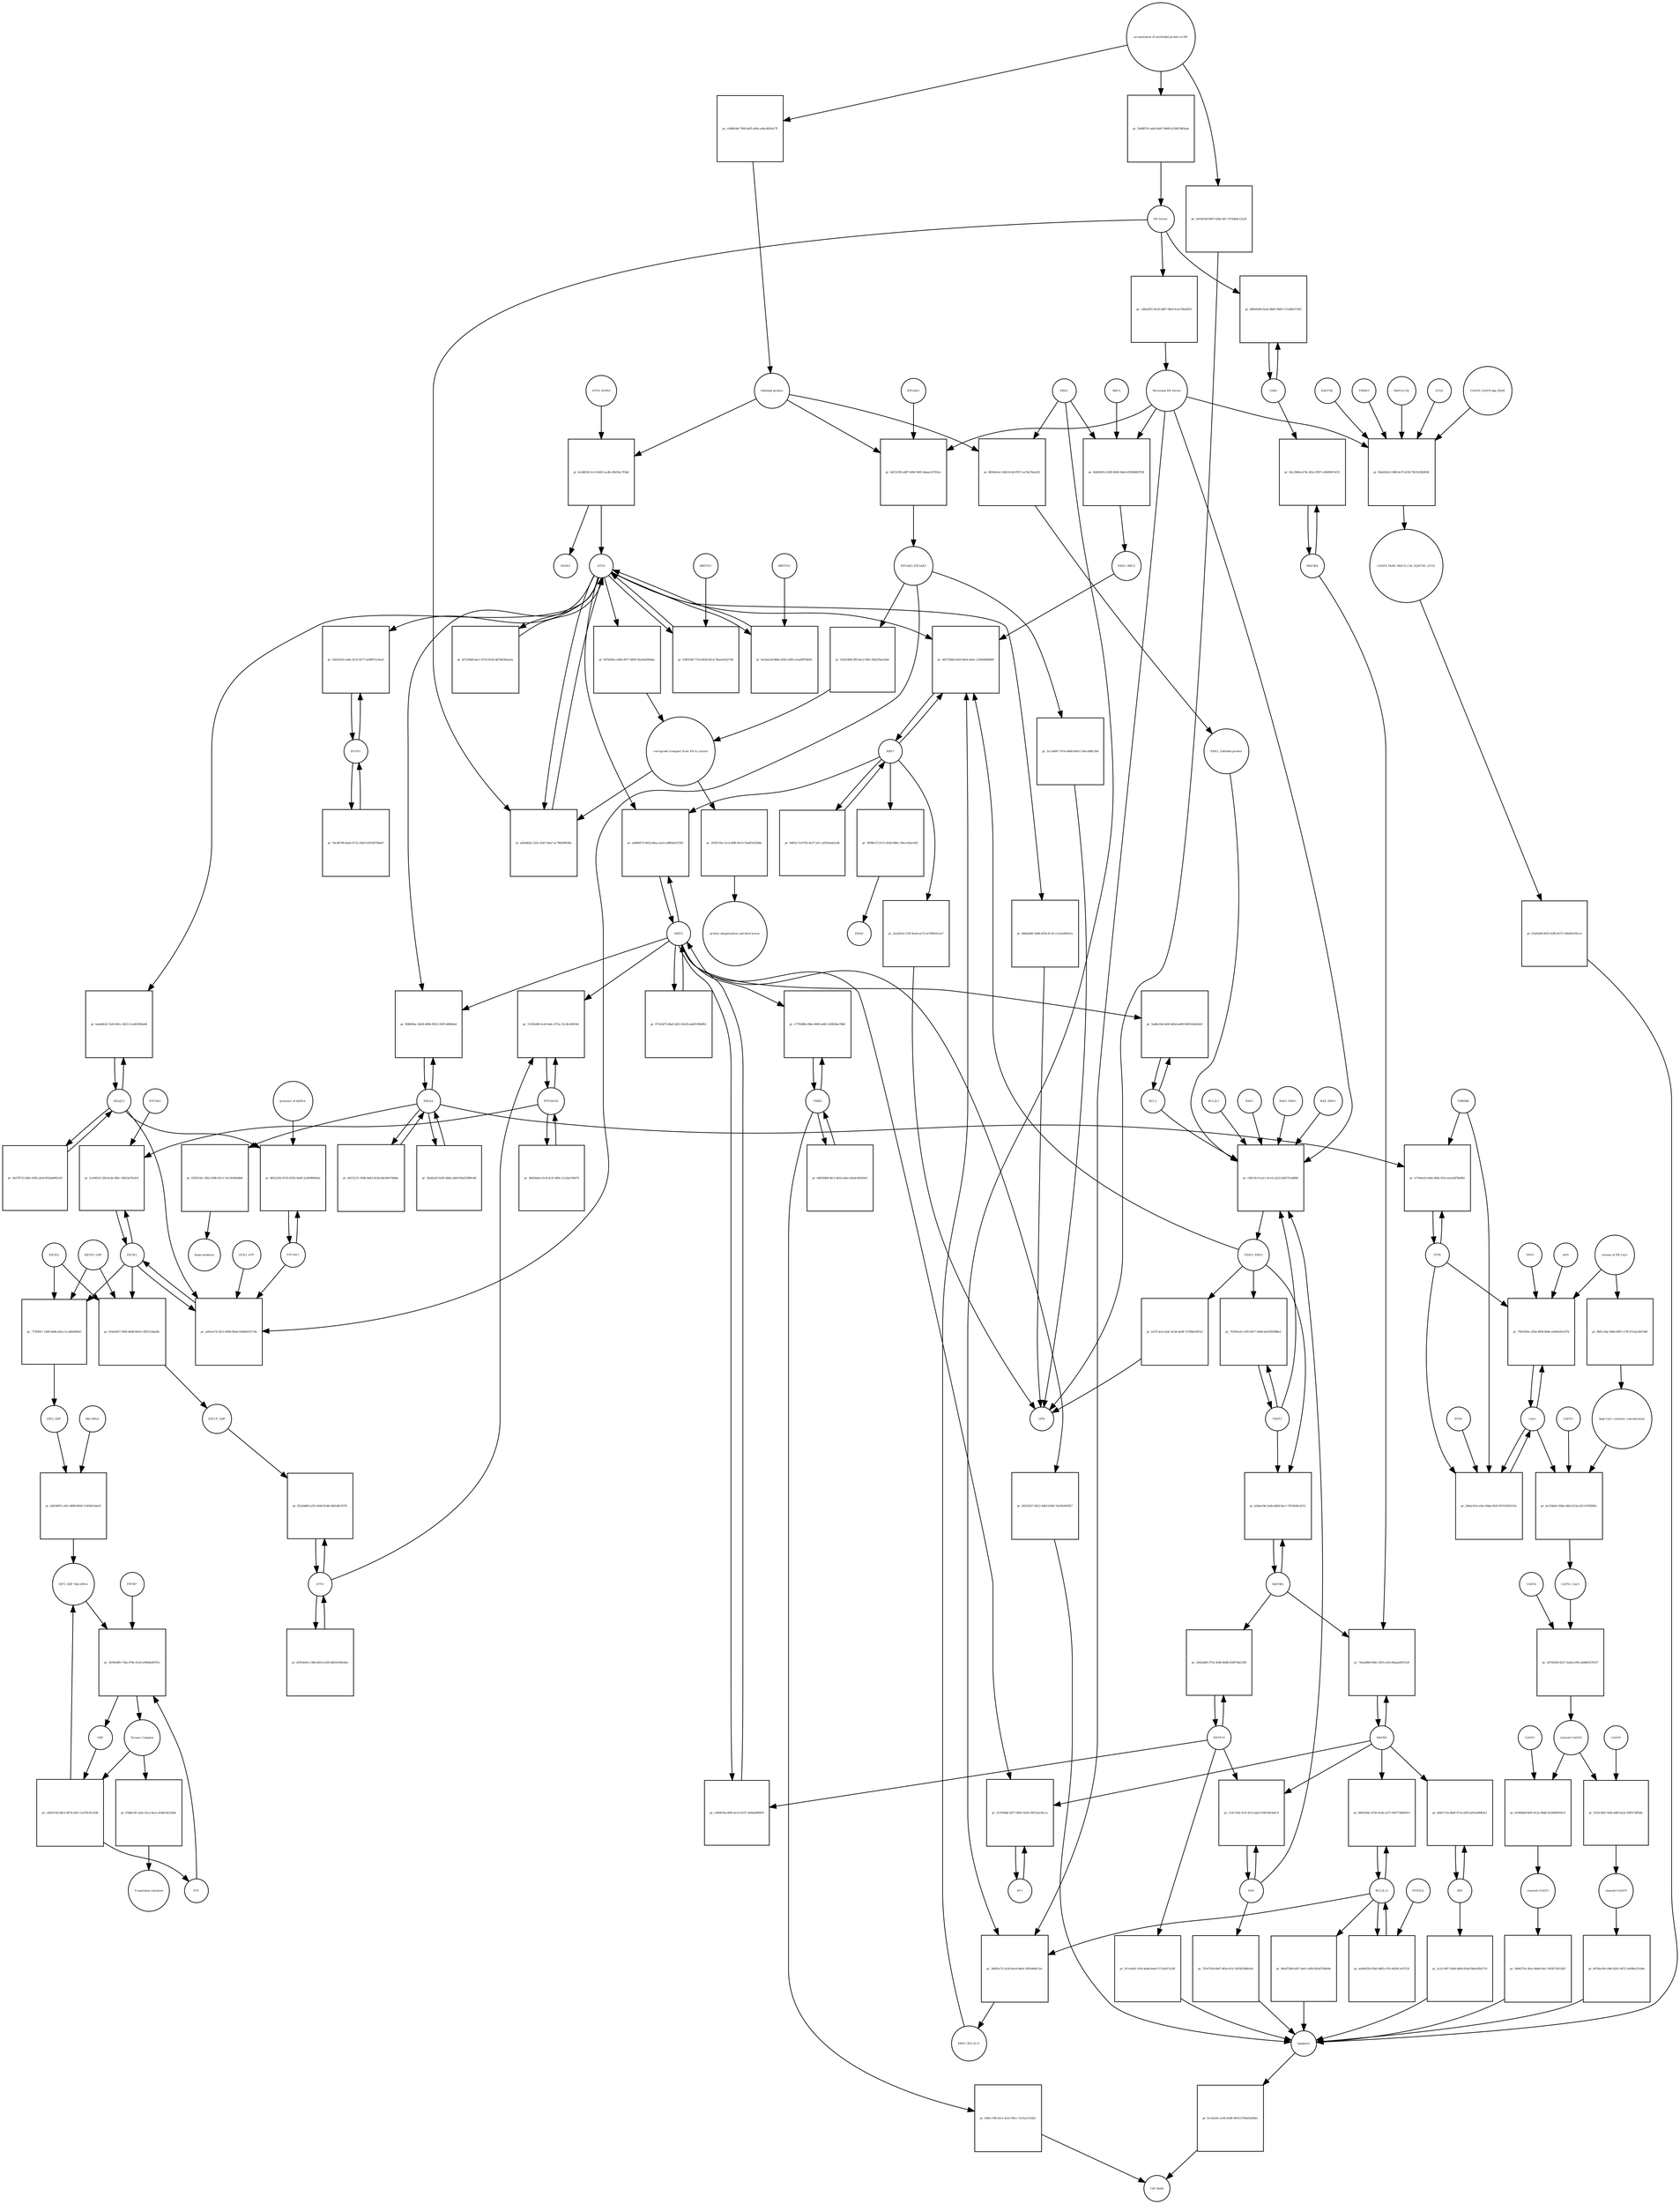 strict digraph  {
ATF6_HSPA5 [annotation="", bipartite=0, cls=complex, fontsize=4, label=ATF6_HSPA5, shape=circle];
"pr_bc4461bf-2cc9-4443-acdb-c8b33ec7f3dd" [annotation="", bipartite=1, cls=process, fontsize=4, label="pr_bc4461bf-2cc9-4443-acdb-c8b33ec7f3dd", shape=square];
ATF6 [annotation="urn_miriam_hgnc.symbol_ATF6", bipartite=0, cls=macromolecule, fontsize=4, label=ATF6, shape=circle];
HSPA5 [annotation="urn_miriam_hgnc.symbol_HSPA5", bipartite=0, cls=macromolecule, fontsize=4, label=HSPA5, shape=circle];
"Unfolded protein" [annotation="", bipartite=0, cls=macromolecule, fontsize=4, label="Unfolded protein", shape=circle];
ERN1 [annotation="urn_miriam_hgnc.symbol_ERN1", bipartite=0, cls=macromolecule, fontsize=4, label=ERN1, shape=circle];
"pr_8694e6cd-1446-4c0d-8767-ea7da76ea432" [annotation="", bipartite=1, cls=process, fontsize=4, label="pr_8694e6cd-1446-4c0d-8767-ea7da76ea432", shape=square];
"ERN1_Unfolded protein" [annotation="", bipartite=0, cls=complex, fontsize=4, label="ERN1_Unfolded protein", shape=circle];
EIF2AK3_EIF2AK3 [annotation="", bipartite=0, cls=complex, fontsize=4, label=EIF2AK3_EIF2AK3, shape=circle];
"pr_25d31888-2fff-4ac2-9f0c-0fad7bae54e6" [annotation="", bipartite=1, cls=process, fontsize=4, label="pr_25d31888-2fff-4ac2-9f0c-0fad7bae54e6", shape=square];
"retrograde transport from ER to cytosol" [annotation="", bipartite=0, cls=phenotype, fontsize=4, label="retrograde transport from ER to cytosol", shape=circle];
"pr_947b085e-e086-4977-b869-5b2a6af90ebe" [annotation="", bipartite=1, cls=process, fontsize=4, label="pr_947b085e-e086-4977-b869-5b2a6af90ebe", shape=square];
"pr_2939710e-51cd-4f86-82c0-55adf1432bda" [annotation="", bipartite=1, cls=process, fontsize=4, label="pr_2939710e-51cd-4f86-82c0-55adf1432bda", shape=square];
"protein ubiquitination and destruction" [annotation="", bipartite=0, cls=phenotype, fontsize=4, label="protein ubiquitination and destruction", shape=circle];
"pr_c0811fc4-ea11-4cc8-a223-b28275c6d88f" [annotation="", bipartite=1, cls=process, fontsize=4, label="pr_c0811fc4-ea11-4cc8-a223-b28275c6d88f", shape=square];
TRAF2_ERN1 [annotation="", bipartite=0, cls=complex, fontsize=4, label=TRAF2_ERN1, shape=circle];
BAK1_ERN1 [annotation="", bipartite=0, cls=complex, fontsize=4, label=BAK1_ERN1, shape=circle];
BAX_ERN1 [annotation="", bipartite=0, cls=complex, fontsize=4, label=BAX_ERN1, shape=circle];
BCL2 [annotation="urn_miriam_hgnc.symbol_BCL2", bipartite=0, cls="nucleic acid feature", fontsize=4, label=BCL2, shape=circle];
BCL2L1 [annotation="urn_miriam_hgnc.symbol_BCL2L1", bipartite=0, cls=macromolecule, fontsize=4, label=BCL2L1, shape=circle];
"Persistant ER Stress" [annotation="", bipartite=0, cls=phenotype, fontsize=4, label="Persistant ER Stress", shape=circle];
BAX [annotation="urn_miriam_hgnc.symbol_BAX", bipartite=0, cls=macromolecule, fontsize=4, label=BAX, shape=circle];
BAK1 [annotation="urn_miriam_hgnc.symbol_BAK1", bipartite=0, cls=macromolecule, fontsize=4, label=BAK1, shape=circle];
TRAF2 [annotation="urn_miriam_hgnc.symbol_TRAF2", bipartite=0, cls=macromolecule, fontsize=4, label=TRAF2, shape=circle];
XBP1 [annotation="urn_miriam_hgnc.symbol_XBP1", bipartite=0, cls=macromolecule, fontsize=4, label=XBP1, shape=circle];
"pr_483739d4-43a6-49e4-be8c-c25660d98489" [annotation="", bipartite=1, cls=process, fontsize=4, label="pr_483739d4-43a6-49e4-be8c-c25660d98489", shape=square];
ERN1_BBC3 [annotation="", bipartite=0, cls=complex, fontsize=4, label=ERN1_BBC3, shape=circle];
ERN1_BCL2L11 [annotation="", bipartite=0, cls=complex, fontsize=4, label=ERN1_BCL2L11, shape=circle];
"pr_04fd1c7d-6792-4e37-af1c-af410eab3cd6" [annotation="", bipartite=1, cls=process, fontsize=4, label="pr_04fd1c7d-6792-4e37-af1c-af410eab3cd6", shape=square];
"pr_3f09bc57-b7c5-45d3-886c-29ecc0eac0d2" [annotation="", bipartite=1, cls=process, fontsize=4, label="pr_3f09bc57-b7c5-45d3-886c-29ecc0eac0d2", shape=square];
ERAD [annotation="", bipartite=0, cls=phenotype, fontsize=4, label=ERAD, shape=circle];
"pr_2ea3b1fa-135f-4eed-aa72-ee790410c2a7" [annotation="", bipartite=1, cls=process, fontsize=4, label="pr_2ea3b1fa-135f-4eed-aa72-ee790410c2a7", shape=square];
UPR [annotation="", bipartite=0, cls=phenotype, fontsize=4, label=UPR, shape=circle];
"pr_70169ce6-c395-4017-93b8-ba5f392898e2" [annotation="", bipartite=1, cls=process, fontsize=4, label="pr_70169ce6-c395-4017-93b8-ba5f392898e2", shape=square];
MAPK8 [annotation="urn_miriam_hgnc.symbol_MAPK8", bipartite=0, cls=macromolecule, fontsize=4, label=MAPK8, shape=circle];
"pr_74ea0d9d-09dc-42f3-a1b3-86aaa0637a5f" [annotation="", bipartite=1, cls=process, fontsize=4, label="pr_74ea0d9d-09dc-42f3-a1b3-86aaa0637a5f", shape=square];
MAP3K4 [annotation="urn_miriam_hgnc.symbol_MAP3K4", bipartite=0, cls=macromolecule, fontsize=4, label=MAP3K4, shape=circle];
MAP3K5 [annotation="urn_miriam_hgnc.symbol_MAP3K5", bipartite=0, cls=macromolecule, fontsize=4, label=MAP3K5, shape=circle];
MAPK14 [annotation="urn_miriam_hgnc.symbol_MAPK14", bipartite=0, cls=macromolecule, fontsize=4, label=MAPK14, shape=circle];
"pr_2642d46f-3752-454b-86d8-628f74da7af9" [annotation="", bipartite=1, cls=process, fontsize=4, label="pr_2642d46f-3752-454b-86d8-628f74da7af9", shape=square];
"pr_011ce6af-1414-4abb-bae8-3712de57a24f" [annotation="", bipartite=1, cls=process, fontsize=4, label="pr_011ce6af-1414-4abb-bae8-3712de57a24f", shape=square];
Apoptosis [annotation="", bipartite=0, cls=phenotype, fontsize=4, label=Apoptosis, shape=circle];
DDIT3 [annotation="urn_miriam_hgnc.symbol_DDIT3", bipartite=0, cls=macromolecule, fontsize=4, label=DDIT3, shape=circle];
"pr_c440b7da-60f4-4ce2-b537-2e84adf69f1f" [annotation="", bipartite=1, cls=process, fontsize=4, label="pr_c440b7da-60f4-4ce2-b537-2e84adf69f1f", shape=square];
"pr_56352b57-6812-4d03-b596-7dc802465f57" [annotation="", bipartite=1, cls=process, fontsize=4, label="pr_56352b57-6812-4d03-b596-7dc802465f57", shape=square];
"pr_5adbe33b-fa68-4d5d-ab99-8405504a82e0" [annotation="", bipartite=1, cls=process, fontsize=4, label="pr_5adbe33b-fa68-4d5d-ab99-8405504a82e0", shape=square];
"pr_a824d02e-325a-42b7-8ab7-ac78b580f26b" [annotation="", bipartite=1, cls=process, fontsize=4, label="pr_a824d02e-325a-42b7-8ab7-ac78b580f26b", shape=square];
"ER Stress" [annotation="", bipartite=0, cls=phenotype, fontsize=4, label="ER Stress", shape=circle];
"pr_03f6194f-77a9-463d-b5cd-39aeed1b27d4" [annotation="", bipartite=1, cls=process, fontsize=4, label="pr_03f6194f-77a9-463d-b5cd-39aeed1b27d4", shape=square];
MBTPS1 [annotation="urn_miriam_hgnc.symbol_MBTPS1", bipartite=0, cls=macromolecule, fontsize=4, label=MBTPS1, shape=circle];
"pr_ba34aa20-88da-4f45-a589-a1ead0978e83" [annotation="", bipartite=1, cls=process, fontsize=4, label="pr_ba34aa20-88da-4f45-a589-a1ead0978e83", shape=square];
MBTPS2 [annotation="urn_miriam_hgnc.symbol_MBTPS2", bipartite=0, cls=macromolecule, fontsize=4, label=MBTPS2, shape=circle];
"pr_bf7e36d6-bac1-471d-81e6-dd74b34eaeee" [annotation="", bipartite=1, cls=process, fontsize=4, label="pr_bf7e36d6-bac1-471d-81e6-dd74b34eaeee", shape=square];
"pr_97143d73-dba5-4612-8e29-ada85390bfb5" [annotation="", bipartite=1, cls=process, fontsize=4, label="pr_97143d73-dba5-4612-8e29-ada85390bfb5", shape=square];
"pr_ed68d972-081b-46ea-aacb-2d8febc87565" [annotation="", bipartite=1, cls=process, fontsize=4, label="pr_ed68d972-081b-46ea-aacb-2d8febc87565", shape=square];
EIF2S1 [annotation="urn_miriam_hgnc.symbol_EIF2S1", bipartite=0, cls=macromolecule, fontsize=4, label=EIF2S1, shape=circle];
"pr_ad41ee74-5b12-4090-80ab-95b0b6357c9a" [annotation="", bipartite=1, cls=process, fontsize=4, label="pr_ad41ee74-5b12-4090-80ab-95b0b6357c9a", shape=square];
GCN2_ATP [annotation="", bipartite=0, cls=complex, fontsize=4, label=GCN2_ATP, shape=circle];
EIF2AK2 [annotation="urn_miriam_hgnc.symbol_EIF2AK2", bipartite=0, cls=macromolecule, fontsize=4, label=EIF2AK2, shape=circle];
DNAJC3 [annotation="urn_miriam_hgnc.symbol_DNAJC3", bipartite=0, cls=macromolecule, fontsize=4, label=DNAJC3, shape=circle];
EIF2S2 [annotation="urn_miriam_hgnc.symbol_EIF2S2", bipartite=0, cls=macromolecule, fontsize=4, label=EIF2S2, shape=circle];
"pr_773f3f47-13d9-4486-ab5a-1ccdfafb85b5" [annotation="", bipartite=1, cls=process, fontsize=4, label="pr_773f3f47-13d9-4486-ab5a-1ccdfafb85b5", shape=square];
EIF2S3_GDP [annotation="", bipartite=0, cls=complex, fontsize=4, label=EIF2S3_GDP, shape=circle];
EIF2_GDP [annotation="", bipartite=0, cls=complex, fontsize=4, label=EIF2_GDP, shape=circle];
"EIF2_GDP_Met-tRNA" [annotation="", bipartite=0, cls=complex, fontsize=4, label="EIF2_GDP_Met-tRNA", shape=circle];
"pr_2b39e080-734a-478e-91a4-e09bda06761c" [annotation="", bipartite=1, cls=process, fontsize=4, label="pr_2b39e080-734a-478e-91a4-e09bda06761c", shape=square];
"Ternary Complex" [annotation="", bipartite=0, cls=complex, fontsize=4, label="Ternary Complex", shape=circle];
"EIF2B*" [annotation="", bipartite=0, cls=complex, fontsize=4, label="EIF2B*", shape=circle];
GTP [annotation="urn_miriam_obo.chebi_CHEBI%3A57600", bipartite=0, cls="simple chemical", fontsize=4, label=GTP, shape=circle];
GDP [annotation="urn_miriam_obo.chebi_CHEBI%3A65180", bipartite=0, cls="simple chemical", fontsize=4, label=GDP, shape=circle];
"pr_cd6237d3-b8c3-407d-a851-2cd78c0cc836" [annotation="", bipartite=1, cls=process, fontsize=4, label="pr_cd6237d3-b8c3-407d-a851-2cd78c0cc836", shape=square];
ATF4 [annotation="urn_miriam_hgnc.symbol_ATF4", bipartite=0, cls=macromolecule, fontsize=4, label=ATF4, shape=circle];
"pr_922eb660-a5f3-444d-8148-30b1dfe767f1" [annotation="", bipartite=1, cls=process, fontsize=4, label="pr_922eb660-a5f3-444d-8148-30b1dfe767f1", shape=square];
"EIF2-P_GDP" [annotation="", bipartite=0, cls=complex, fontsize=4, label="EIF2-P_GDP", shape=circle];
"pr_d391de42-c36b-4424-a328-4db16349e4ee" [annotation="", bipartite=1, cls=process, fontsize=4, label="pr_d391de42-c36b-4424-a328-4db16349e4ee", shape=square];
PPP1R15A [annotation="urn_miriam_hgnc.symbol_PPP1R15A", bipartite=0, cls=macromolecule, fontsize=4, label=PPP1R15A, shape=circle];
"pr_31302e86-0ca9-4edc-875a-15c3fcd4918d" [annotation="", bipartite=1, cls=process, fontsize=4, label="pr_31302e86-0ca9-4edc-875a-15c3fcd4918d", shape=square];
"pr_5b654baf-e5c8-4c21-8f9e-11a3afc99d76" [annotation="", bipartite=1, cls=process, fontsize=4, label="pr_5b654baf-e5c8-4c21-8f9e-11a3afc99d76", shape=square];
"pr_f3d8a145-5afa-41ca-9ace-454bc6a21b0a" [annotation="", bipartite=1, cls=process, fontsize=4, label="pr_f3d8a145-5afa-41ca-9ace-454bc6a21b0a", shape=square];
"Translation initiation" [annotation="", bipartite=0, cls=phenotype, fontsize=4, label="Translation initiation", shape=circle];
"pr_b2dea1bf-2a4b-4d0d-8ac1-7025828cd152" [annotation="", bipartite=1, cls=process, fontsize=4, label="pr_b2dea1bf-2a4b-4d0d-8ac1-7025828cd152", shape=square];
ERO1A [annotation="urn_miriam_hgnc.symbol_ERO1A", bipartite=0, cls=macromolecule, fontsize=4, label=ERO1A, shape=circle];
"pr_908838ac-db28-496b-9922-39d7c486b9ed" [annotation="", bipartite=1, cls=process, fontsize=4, label="pr_908838ac-db28-496b-9922-39d7c486b9ed", shape=square];
"pr_5fad2a65-fa95-4b8a-a9e8-f8a433f89cd6" [annotation="", bipartite=1, cls=process, fontsize=4, label="pr_5fad2a65-fa95-4b8a-a9e8-f8a433f89cd6", shape=square];
"pr_1cef4f2d-12fd-4cde-86fc-16823a76c831" [annotation="", bipartite=1, cls=process, fontsize=4, label="pr_1cef4f2d-12fd-4cde-86fc-16823a76c831", shape=square];
EIF2AK1 [annotation="urn_miriam_hgnc.symbol_EIF2AK1", bipartite=0, cls=macromolecule, fontsize=4, label=EIF2AK1, shape=circle];
"pr_123c7e0a-fc5f-41e3-aba3-936156cbefc4" [annotation="", bipartite=1, cls=process, fontsize=4, label="pr_123c7e0a-fc5f-41e3-aba3-936156cbefc4", shape=square];
"pr_7f5e7556-8947-483e-81a7-bf3923b0b5e6" [annotation="", bipartite=1, cls=process, fontsize=4, label="pr_7f5e7556-8947-483e-81a7-bf3923b0b5e6", shape=square];
"Ca2+" [annotation="urn_miriam_obo.chebi_CHEBI%3A29108", bipartite=0, cls="simple chemical", fontsize=4, label="Ca2+", shape=circle];
"pr_7993264e-c85d-4090-80de-e049a50c637b" [annotation="", bipartite=1, cls=process, fontsize=4, label="pr_7993264e-c85d-4090-80de-e049a50c637b", shape=square];
"release of ER Ca2+" [annotation="", bipartite=0, cls=phenotype, fontsize=4, label="release of ER Ca2+", shape=circle];
ITPR [annotation="urn_miriam_hgnc.symbol_ITPR1|urn_miriam_hgnc.symbol_ITPR2|urn_miriam_hgnc.symbol_ITPR3", bipartite=0, cls=macromolecule, fontsize=4, label=ITPR, shape=circle];
MAM [annotation="", bipartite=0, cls=phenotype, fontsize=4, label=MAM, shape=circle];
s619 [annotation="", bipartite=0, cls=complex, fontsize=4, label=s619, shape=circle];
"pr_82c2940a-b74c-4f2a-9597-c6b00967ef31" [annotation="", bipartite=1, cls=process, fontsize=4, label="pr_82c2940a-b74c-4f2a-9597-c6b00967ef31", shape=square];
CDK5 [annotation="urn_miriam_hgnc.symbol_CDK5", bipartite=0, cls=macromolecule, fontsize=4, label=CDK5, shape=circle];
"pr_dd9e6304-0ea0-4bd5-98d5-111e86e572d5" [annotation="", bipartite=1, cls="uncertain process", fontsize=4, label="pr_dd9e6304-0ea0-4bd5-98d5-111e86e572d5", shape=square];
"pr_0cc0e29c-ecf6-45d6-9910-4700af3e66b1" [annotation="", bipartite=1, cls=process, fontsize=4, label="pr_0cc0e29c-ecf6-45d6-9910-4700af3e66b1", shape=square];
"Cell death" [annotation="", bipartite=0, cls=phenotype, fontsize=4, label="Cell death", shape=circle];
"pr_28dac0cb-a3ee-49da-8165-fb741825515e" [annotation="", bipartite=1, cls=process, fontsize=4, label="pr_28dac0cb-a3ee-49da-8165-fb741825515e", shape=square];
TMBIM6 [annotation="urn_miriam_hgnc.symbol_TMBIM6", bipartite=0, cls=macromolecule, fontsize=4, label=TMBIM6, shape=circle];
RYR1 [annotation="urn_miriam_hgnc.symbol_RYR1", bipartite=0, cls=macromolecule, fontsize=4, label=RYR1, shape=circle];
EIF2AK3 [annotation="urn_miriam_hgnc.symbol_EIF2AK3", bipartite=0, cls=macromolecule, fontsize=4, label=EIF2AK3, shape=circle];
"pr_4d1513f0-a487-40bf-9491-bbaae16703ce" [annotation="", bipartite=1, cls=process, fontsize=4, label="pr_4d1513f0-a487-40bf-9491-bbaae16703ce", shape=square];
"pr_8359134c-3fb2-438b-93c5-14c1845bd4bd" [annotation="", bipartite=1, cls=process, fontsize=4, label="pr_8359134c-3fb2-438b-93c5-14c1845bd4bd", shape=square];
hyperoxidation [annotation="", bipartite=0, cls=phenotype, fontsize=4, label=hyperoxidation, shape=circle];
"pr_d415127c-f04b-4642-8c6d-ddc89e746bdc" [annotation="", bipartite=1, cls=process, fontsize=4, label="pr_d415127c-f04b-4642-8c6d-ddc89e746bdc", shape=square];
"pr_cd0ad201-8a35-4d07-98e0-fcee746a0f25" [annotation="", bipartite=1, cls=process, fontsize=4, label="pr_cd0ad201-8a35-4d07-98e0-fcee746a0f25", shape=square];
"CASP8_CASP8-ubq_FADD" [annotation="", bipartite=0, cls=complex, fontsize=4, label="CASP8_CASP8-ubq_FADD", shape=circle];
"pr_0beb36cb-1468-4e7f-b238-7821b33b9036" [annotation="", bipartite=1, cls=process, fontsize=4, label="pr_0beb36cb-1468-4e7f-b238-7821b33b9036", shape=square];
"SQSTM1 " [annotation="urn_miriam_hgnc.symbol_SQSTM1", bipartite=0, cls=macromolecule, fontsize=4, label="SQSTM1 ", shape=circle];
CASP8_FADD_MAP1LC3A_SQSTM1_ATG5 [annotation="", bipartite=0, cls=complex, fontsize=4, label=CASP8_FADD_MAP1LC3A_SQSTM1_ATG5, shape=circle];
TRIM13 [annotation="urn_miriam_hgnc.symbol_TRIM13", bipartite=0, cls=macromolecule, fontsize=4, label=TRIM13, shape=circle];
MAP1LC3A [annotation="urn_miriam_hgnc.symbol_MAP1LC3A", bipartite=0, cls=macromolecule, fontsize=4, label=MAP1LC3A, shape=circle];
ATG5 [annotation="urn_miriam_hgnc.symbol_ATG5", bipartite=0, cls=macromolecule, fontsize=4, label=ATG5, shape=circle];
"pr_f3af4a68-6055-42fb-b575-19b443c09cca" [annotation="", bipartite=1, cls=process, fontsize=4, label="pr_f3af4a68-6055-42fb-b575-19b443c09cca", shape=square];
"AP-1" [annotation="urn_miriam_hgnc.symbol_FOS|urn_miriam_hgnc.symbol_FOSB|urn_miriam_hgnc.symbol_FOSL1|urn_miriam_hgnc.symbol_FOSL2|urn_miriam_hgnc.symbol_JUN|urn_miriam_hgnc.symbol_JUNB|urn_miriam_hgnc.symbol_JUND", bipartite=0, cls=macromolecule, fontsize=4, label="AP-1", shape=circle];
"pr_22703b4b-2d77-4801-b529-36f12ee36cca" [annotation="", bipartite=1, cls=process, fontsize=4, label="pr_22703b4b-2d77-4801-b529-36f12ee36cca", shape=square];
"pr_8f022343-8745-4556-9ad0-2e26089f4efa" [annotation="", bipartite=1, cls=process, fontsize=4, label="pr_8f022343-8745-4556-9ad0-2e26089f4efa", shape=square];
"presence of dsRNA" [annotation="", bipartite=0, cls=phenotype, fontsize=4, label="presence of dsRNA", shape=circle];
"Met-tRNA" [annotation="urn_miriam_hgnc_HGNC%3A34779", bipartite=0, cls="nucleic acid feature", fontsize=4, label="Met-tRNA", shape=circle];
"pr_b4934f03-c441-4898-8929-110f4422dad3" [annotation="", bipartite=1, cls=process, fontsize=4, label="pr_b4934f03-c441-4898-8929-110f4422dad3", shape=square];
"pr_934a9d57-f608-4bd9-8e93-c0827a54a4bc" [annotation="", bipartite=1, cls=process, fontsize=4, label="pr_934a9d57-f608-4bd9-8e93-c0827a54a4bc", shape=square];
"accumulation of misfolded protein in ER" [annotation="", bipartite=0, cls=phenotype, fontsize=4, label="accumulation of misfolded protein in ER", shape=circle];
"pr_c406b54b-7999-4ef5-a96a-ad4cd818e17f" [annotation="", bipartite=1, cls=process, fontsize=4, label="pr_c406b54b-7999-4ef5-a96a-ad4cd818e17f", shape=square];
"pr_2b088791-ada9-4607-8689-623967d83aab" [annotation="", bipartite=1, cls=process, fontsize=4, label="pr_2b088791-ada9-4607-8689-623967d83aab", shape=square];
"pr_5e93f18d-6997-428a-bfc7-8743bdc12a20" [annotation="", bipartite=1, cls=process, fontsize=4, label="pr_5e93f18d-6997-428a-bfc7-8743bdc12a20", shape=square];
"pr_3cc1d097-7b7e-4d69-b493-136cc688c1b9" [annotation="", bipartite=1, cls=process, fontsize=4, label="pr_3cc1d097-7b7e-4d69-b493-136cc688c1b9", shape=square];
"pr_b237c4cb-a5dc-4c2d-be08-72784b1d97e5" [annotation="", bipartite=1, cls=process, fontsize=4, label="pr_b237c4cb-a5dc-4c2d-be08-72784b1d97e5", shape=square];
"pr_4b6ded9f-1bd9-435b-8c32-c1a52a90b31a" [annotation="", bipartite=1, cls=process, fontsize=4, label="pr_4b6ded9f-1bd9-435b-8c32-c1a52a90b31a", shape=square];
BCL2L11 [annotation="urn_miriam_hgnc.symbol_BCL2L11", bipartite=0, cls=macromolecule, fontsize=4, label=BCL2L11, shape=circle];
"pr_88053d4c-47d3-4c8e-a271-9457748d59c5" [annotation="", bipartite=1, cls=process, fontsize=4, label="pr_88053d4c-47d3-4c8e-a271-9457748d59c5", shape=square];
BID [annotation="urn_miriam_hgnc.symbol_BID", bipartite=0, cls=macromolecule, fontsize=4, label=BID, shape=circle];
"pr_d44e715a-fbb9-4714-af93-b291a9fd02e1" [annotation="", bipartite=1, cls=process, fontsize=4, label="pr_d44e715a-fbb9-4714-af93-b291a9fd02e1", shape=square];
"pr_96ed7584-b2b7-4a61-af90-842ef749ef4e" [annotation="", bipartite=1, cls=process, fontsize=4, label="pr_96ed7584-b2b7-4a61-af90-842ef749ef4e", shape=square];
"pr_5c5c1997-1806-4dfd-92b4-f9d4c8fb5710" [annotation="", bipartite=1, cls=process, fontsize=4, label="pr_5c5c1997-1806-4dfd-92b4-f9d4c8fb5710", shape=square];
"pr_36d91a75-2e34-4ee4-b4e9-18f5d408c51e" [annotation="", bipartite=1, cls=process, fontsize=4, label="pr_36d91a75-2e34-4ee4-b4e9-18f5d408c51e", shape=square];
"pr_6dd5841b-2268-4649-94a8-d529848d7f28" [annotation="", bipartite=1, cls=process, fontsize=4, label="pr_6dd5841b-2268-4649-94a8-d529848d7f28", shape=square];
BBC3 [annotation="urn_miriam_hgnc.symbol_BBC3", bipartite=0, cls=macromolecule, fontsize=4, label=BBC3, shape=circle];
"pr_ee0b025b-93b3-48f3-a701-b830c3c6752f" [annotation="", bipartite=1, cls=process, fontsize=4, label="pr_ee0b025b-93b3-48f3-a701-b830c3c6752f", shape=square];
PPP2CA [annotation="urn_miriam_hgnc.symbol_PPP2CA", bipartite=0, cls=macromolecule, fontsize=4, label=PPP2CA, shape=circle];
TRIB3 [annotation="urn_miriam_hgnc.symbol_TRIB3", bipartite=0, cls=macromolecule, fontsize=4, label=TRIB3, shape=circle];
"pr_c779288b-29be-4806-a44f-c62829ea78b8" [annotation="", bipartite=1, cls=process, fontsize=4, label="pr_c779288b-29be-4806-a44f-c62829ea78b8", shape=square];
"pr_6d0584b9-4fc3-4b5a-bfee-e8a4cd03e0e1" [annotation="", bipartite=1, cls=process, fontsize=4, label="pr_6d0584b9-4fc3-4b5a-bfee-e8a4cd03e0e1", shape=square];
"pr_438cc196-b3c1-4e53-99cc-7e51a211fd22" [annotation="", bipartite=1, cls=process, fontsize=4, label="pr_438cc196-b3c1-4e53-99cc-7e51a211fd22", shape=square];
"pr_fb81c3da-584b-4087-a74f-87e3a249158d" [annotation="", bipartite=1, cls=process, fontsize=4, label="pr_fb81c3da-584b-4087-a74f-87e3a249158d", shape=square];
"high Ca2+ cytosolic concentration" [annotation="", bipartite=0, cls=phenotype, fontsize=4, label="high Ca2+ cytosolic concentration", shape=circle];
"pr_baebdb14-7a20-4b1c-9423-2ca463950a66" [annotation="", bipartite=1, cls=process, fontsize=4, label="pr_baebdb14-7a20-4b1c-9423-2ca463950a66", shape=square];
"pr_9b278723-26fe-4582-afe9-ff43ab8921d3" [annotation="", bipartite=1, cls=process, fontsize=4, label="pr_9b278723-26fe-4582-afe9-ff43ab8921d3", shape=square];
"pr_e7164ee9-eb4e-4f8a-91fe-eeec8d7bb9b5" [annotation="", bipartite=1, cls=process, fontsize=4, label="pr_e7164ee9-eb4e-4f8a-91fe-eeec8d7bb9b5", shape=square];
CASP4 [annotation="urn_miriam_hgnc.symbol_CASP4", bipartite=0, cls=macromolecule, fontsize=4, label=CASP4, shape=circle];
"pr_2d743456-8227-4add-a595-ab8d61670237" [annotation="", bipartite=1, cls=process, fontsize=4, label="pr_2d743456-8227-4add-a595-ab8d61670237", shape=square];
"cleaved~CASP4" [annotation="urn_miriam_hgnc.symbol_CASP4", bipartite=0, cls=macromolecule, fontsize=4, label="cleaved~CASP4", shape=circle];
"CAPN1_Ca2+" [annotation="", bipartite=0, cls=complex, fontsize=4, label="CAPN1_Ca2+", shape=circle];
CASP3 [annotation="urn_miriam_hgnc.symbol_CASP3", bipartite=0, cls=macromolecule, fontsize=4, label=CASP3, shape=circle];
"pr_b25f6bdd-fb95-412a-9bdd-0239d69055c9" [annotation="", bipartite=1, cls=process, fontsize=4, label="pr_b25f6bdd-fb95-412a-9bdd-0239d69055c9", shape=square];
"cleaved~CASP3" [annotation="urn_miriam_hgnc.symbol_CASP3", bipartite=0, cls=macromolecule, fontsize=4, label="cleaved~CASP3", shape=circle];
CASP9 [annotation="urn_miriam_hgnc.symbol_CSAP9", bipartite=0, cls=macromolecule, fontsize=4, label=CASP9, shape=circle];
"pr_5532c0b6-7d5b-4d0f-b222-82ff273ff58a" [annotation="", bipartite=1, cls=process, fontsize=4, label="pr_5532c0b6-7d5b-4d0f-b222-82ff273ff58a", shape=square];
"cleaved~CASP9" [annotation="urn_miriam_hgnc.symbol_CASP9", bipartite=0, cls=macromolecule, fontsize=4, label="cleaved~CASP9", shape=circle];
CAPN1 [annotation="urn_miriam_hgnc.symbol_CAPN1", bipartite=0, cls=macromolecule, fontsize=4, label=CAPN1, shape=circle];
"pr_dc31bb42-569a-44b3-823a-b311476859fa" [annotation="", bipartite=1, cls=process, fontsize=4, label="pr_dc31bb42-569a-44b3-823a-b311476859fa", shape=square];
"pr_3b96375e-2b1e-4bd9-9ea7-903075d126b7" [annotation="", bipartite=1, cls=process, fontsize=4, label="pr_3b96375e-2b1e-4bd9-9ea7-903075d126b7", shape=square];
"pr_6978ac90-c9d6-4261-9d72-2e69be331d6e" [annotation="", bipartite=1, cls=process, fontsize=4, label="pr_6978ac90-c9d6-4261-9d72-2e69be331d6e", shape=square];
HYOU1 [annotation="urn_miriam_hgnc.symbol_HYOU1", bipartite=0, cls=macromolecule, fontsize=4, label=HYOU1, shape=circle];
"pr_5d543414-ea8a-4231-8577-ae88972c9ea5" [annotation="", bipartite=1, cls=process, fontsize=4, label="pr_5d543414-ea8a-4231-8577-ae88972c9ea5", shape=square];
"pr_54cdb790-daa9-4732-a9a9-039149768ab7" [annotation="", bipartite=1, cls=process, fontsize=4, label="pr_54cdb790-daa9-4732-a9a9-039149768ab7", shape=square];
ATF6_HSPA5 -> "pr_bc4461bf-2cc9-4443-acdb-c8b33ec7f3dd"  [annotation="", interaction_type=consumption];
"pr_bc4461bf-2cc9-4443-acdb-c8b33ec7f3dd" -> ATF6  [annotation="", interaction_type=production];
"pr_bc4461bf-2cc9-4443-acdb-c8b33ec7f3dd" -> HSPA5  [annotation="", interaction_type=production];
ATF6 -> "pr_947b085e-e086-4977-b869-5b2a6af90ebe"  [annotation="", interaction_type=consumption];
ATF6 -> "pr_483739d4-43a6-49e4-be8c-c25660d98489"  [annotation="urn_miriam_pubmed_26587781|urn_miriam_pubmed_23430059", interaction_type=catalysis];
ATF6 -> "pr_a824d02e-325a-42b7-8ab7-ac78b580f26b"  [annotation="", interaction_type=consumption];
ATF6 -> "pr_03f6194f-77a9-463d-b5cd-39aeed1b27d4"  [annotation="", interaction_type=consumption];
ATF6 -> "pr_ba34aa20-88da-4f45-a589-a1ead0978e83"  [annotation="", interaction_type=consumption];
ATF6 -> "pr_bf7e36d6-bac1-471d-81e6-dd74b34eaeee"  [annotation="", interaction_type=consumption];
ATF6 -> "pr_ed68d972-081b-46ea-aacb-2d8febc87565"  [annotation="urn_miriam_pubmed_26587781|urn_miriam_pubmed_17991856|urn_miriam_pubmed_28843399", interaction_type=catalysis];
ATF6 -> "pr_908838ac-db28-496b-9922-39d7c486b9ed"  [annotation="urn_miriam_pubmed_23850759|urn_miriam_pubmed_25387528", interaction_type=catalysis];
ATF6 -> "pr_4b6ded9f-1bd9-435b-8c32-c1a52a90b31a"  [annotation="", interaction_type=consumption];
ATF6 -> "pr_baebdb14-7a20-4b1c-9423-2ca463950a66"  [annotation="urn_miriam_pubmed_12601012|urn_miriam_pubmed_18360008", interaction_type=catalysis];
ATF6 -> "pr_5d543414-ea8a-4231-8577-ae88972c9ea5"  [annotation=urn_miriam_pubmed_18360008, interaction_type=catalysis];
"Unfolded protein" -> "pr_bc4461bf-2cc9-4443-acdb-c8b33ec7f3dd"  [annotation="urn_miriam_pubmed_19509052|urn_miriam_pubmed_12847084|urn_miriam_pubmed_23850759", interaction_type=catalysis];
"Unfolded protein" -> "pr_8694e6cd-1446-4c0d-8767-ea7da76ea432"  [annotation="", interaction_type=consumption];
"Unfolded protein" -> "pr_4d1513f0-a487-40bf-9491-bbaae16703ce"  [annotation=urn_miriam_pubmed_17991856, interaction_type=catalysis];
ERN1 -> "pr_8694e6cd-1446-4c0d-8767-ea7da76ea432"  [annotation="", interaction_type=consumption];
ERN1 -> "pr_36d91a75-2e34-4ee4-b4e9-18f5d408c51e"  [annotation="", interaction_type=consumption];
ERN1 -> "pr_6dd5841b-2268-4649-94a8-d529848d7f28"  [annotation="", interaction_type=consumption];
"pr_8694e6cd-1446-4c0d-8767-ea7da76ea432" -> "ERN1_Unfolded protein"  [annotation="", interaction_type=production];
"ERN1_Unfolded protein" -> "pr_c0811fc4-ea11-4cc8-a223-b28275c6d88f"  [annotation="", interaction_type=consumption];
EIF2AK3_EIF2AK3 -> "pr_25d31888-2fff-4ac2-9f0c-0fad7bae54e6"  [annotation="", interaction_type=consumption];
EIF2AK3_EIF2AK3 -> "pr_ad41ee74-5b12-4090-80ab-95b0b6357c9a"  [annotation="urn_miriam_pubmed_12667446|urn_miriam_pubmed_16246152|urn_miriam_pubmed_12601012|urn_miriam_pubmed_23850759|urn_miriam_pubmed_18360008|urn_miriam_pubmed_26587781", interaction_type=catalysis];
EIF2AK3_EIF2AK3 -> "pr_3cc1d097-7b7e-4d69-b493-136cc688c1b9"  [annotation="", interaction_type=consumption];
"pr_25d31888-2fff-4ac2-9f0c-0fad7bae54e6" -> "retrograde transport from ER to cytosol"  [annotation="", interaction_type=production];
"retrograde transport from ER to cytosol" -> "pr_2939710e-51cd-4f86-82c0-55adf1432bda"  [annotation="", interaction_type=consumption];
"retrograde transport from ER to cytosol" -> "pr_a824d02e-325a-42b7-8ab7-ac78b580f26b"  [annotation="urn_miriam_pubmed_18360008|urn_miriam_pubmed_17991856|urn_miriam_pubmed_26587781|urn_miriam_pubmed_12847084", interaction_type=inhibition];
"pr_947b085e-e086-4977-b869-5b2a6af90ebe" -> "retrograde transport from ER to cytosol"  [annotation="", interaction_type=production];
"pr_2939710e-51cd-4f86-82c0-55adf1432bda" -> "protein ubiquitination and destruction"  [annotation="", interaction_type=production];
"pr_c0811fc4-ea11-4cc8-a223-b28275c6d88f" -> TRAF2_ERN1  [annotation="", interaction_type=production];
TRAF2_ERN1 -> "pr_483739d4-43a6-49e4-be8c-c25660d98489"  [annotation="urn_miriam_pubmed_26587781|urn_miriam_pubmed_23430059", interaction_type=catalysis];
TRAF2_ERN1 -> "pr_70169ce6-c395-4017-93b8-ba5f392898e2"  [annotation=urn_miriam_pubmed_23850759, interaction_type=catalysis];
TRAF2_ERN1 -> "pr_b2dea1bf-2a4b-4d0d-8ac1-7025828cd152"  [annotation=urn_miriam_pubmed_23850759, interaction_type=catalysis];
TRAF2_ERN1 -> "pr_b237c4cb-a5dc-4c2d-be08-72784b1d97e5"  [annotation="", interaction_type=consumption];
BAK1_ERN1 -> "pr_c0811fc4-ea11-4cc8-a223-b28275c6d88f"  [annotation="urn_miriam_pubmed_23850759|urn_miriam_pubmed_23430059|urn_miriam_pubmed_26587781", interaction_type=catalysis];
BAX_ERN1 -> "pr_c0811fc4-ea11-4cc8-a223-b28275c6d88f"  [annotation="urn_miriam_pubmed_23850759|urn_miriam_pubmed_23430059|urn_miriam_pubmed_26587781", interaction_type=catalysis];
BCL2 -> "pr_c0811fc4-ea11-4cc8-a223-b28275c6d88f"  [annotation="urn_miriam_pubmed_23850759|urn_miriam_pubmed_23430059|urn_miriam_pubmed_26587781", interaction_type=inhibition];
BCL2 -> "pr_5adbe33b-fa68-4d5d-ab99-8405504a82e0"  [annotation="", interaction_type=consumption];
BCL2L1 -> "pr_c0811fc4-ea11-4cc8-a223-b28275c6d88f"  [annotation="urn_miriam_pubmed_23850759|urn_miriam_pubmed_23430059|urn_miriam_pubmed_26587781", interaction_type=inhibition];
"Persistant ER Stress" -> "pr_c0811fc4-ea11-4cc8-a223-b28275c6d88f"  [annotation="urn_miriam_pubmed_23850759|urn_miriam_pubmed_23430059|urn_miriam_pubmed_26587781", interaction_type=inhibition];
"Persistant ER Stress" -> "pr_4d1513f0-a487-40bf-9491-bbaae16703ce"  [annotation=urn_miriam_pubmed_17991856, interaction_type=catalysis];
"Persistant ER Stress" -> "pr_0beb36cb-1468-4e7f-b238-7821b33b9036"  [annotation=urn_miriam_pubmed_17991856, interaction_type=catalysis];
"Persistant ER Stress" -> "pr_36d91a75-2e34-4ee4-b4e9-18f5d408c51e"  [annotation="urn_miriam_pubmed_23850759|urn_miriam_pubmed_23430059|urn_miriam_pubmed_26587781", interaction_type=inhibition];
"Persistant ER Stress" -> "pr_6dd5841b-2268-4649-94a8-d529848d7f28"  [annotation="urn_miriam_pubmed_23430059|urn_miriam_pubmed_17991856", interaction_type=inhibition];
BAX -> "pr_c0811fc4-ea11-4cc8-a223-b28275c6d88f"  [annotation="urn_miriam_pubmed_23850759|urn_miriam_pubmed_23430059|urn_miriam_pubmed_26587781", interaction_type=catalysis];
BAX -> "pr_123c7e0a-fc5f-41e3-aba3-936156cbefc4"  [annotation="", interaction_type=consumption];
BAX -> "pr_7f5e7556-8947-483e-81a7-bf3923b0b5e6"  [annotation="", interaction_type=consumption];
BAK1 -> "pr_c0811fc4-ea11-4cc8-a223-b28275c6d88f"  [annotation="urn_miriam_pubmed_23850759|urn_miriam_pubmed_23430059|urn_miriam_pubmed_26587781", interaction_type=catalysis];
TRAF2 -> "pr_c0811fc4-ea11-4cc8-a223-b28275c6d88f"  [annotation="", interaction_type=consumption];
TRAF2 -> "pr_70169ce6-c395-4017-93b8-ba5f392898e2"  [annotation="", interaction_type=consumption];
TRAF2 -> "pr_b2dea1bf-2a4b-4d0d-8ac1-7025828cd152"  [annotation=urn_miriam_pubmed_23850759, interaction_type=catalysis];
XBP1 -> "pr_483739d4-43a6-49e4-be8c-c25660d98489"  [annotation="", interaction_type=consumption];
XBP1 -> "pr_04fd1c7d-6792-4e37-af1c-af410eab3cd6"  [annotation="", interaction_type=consumption];
XBP1 -> "pr_3f09bc57-b7c5-45d3-886c-29ecc0eac0d2"  [annotation="", interaction_type=consumption];
XBP1 -> "pr_2ea3b1fa-135f-4eed-aa72-ee790410c2a7"  [annotation="", interaction_type=consumption];
XBP1 -> "pr_ed68d972-081b-46ea-aacb-2d8febc87565"  [annotation="urn_miriam_pubmed_26587781|urn_miriam_pubmed_17991856|urn_miriam_pubmed_28843399", interaction_type=catalysis];
"pr_483739d4-43a6-49e4-be8c-c25660d98489" -> XBP1  [annotation="", interaction_type=production];
ERN1_BBC3 -> "pr_483739d4-43a6-49e4-be8c-c25660d98489"  [annotation="urn_miriam_pubmed_26587781|urn_miriam_pubmed_23430059", interaction_type=catalysis];
ERN1_BCL2L11 -> "pr_483739d4-43a6-49e4-be8c-c25660d98489"  [annotation="urn_miriam_pubmed_26587781|urn_miriam_pubmed_23430059", interaction_type=catalysis];
"pr_04fd1c7d-6792-4e37-af1c-af410eab3cd6" -> XBP1  [annotation="", interaction_type=production];
"pr_3f09bc57-b7c5-45d3-886c-29ecc0eac0d2" -> ERAD  [annotation="", interaction_type=production];
"pr_2ea3b1fa-135f-4eed-aa72-ee790410c2a7" -> UPR  [annotation="", interaction_type=production];
"pr_70169ce6-c395-4017-93b8-ba5f392898e2" -> TRAF2  [annotation="", interaction_type=production];
MAPK8 -> "pr_74ea0d9d-09dc-42f3-a1b3-86aaa0637a5f"  [annotation="", interaction_type=consumption];
MAPK8 -> "pr_123c7e0a-fc5f-41e3-aba3-936156cbefc4"  [annotation="urn_miriam_pubmed_18191217|urn_miriam_pubmed_23430059", interaction_type=catalysis];
MAPK8 -> "pr_22703b4b-2d77-4801-b529-36f12ee36cca"  [annotation="urn_miriam_pubmed_26618107|urn_miriam_pubmed_26587781|urn_miriam_pubmed_23850759", interaction_type=catalysis];
MAPK8 -> "pr_88053d4c-47d3-4c8e-a271-9457748d59c5"  [annotation="urn_miriam_pubmed_26018731|urn_miriam_pubmed_23850759", interaction_type=catalysis];
MAPK8 -> "pr_d44e715a-fbb9-4714-af93-b291a9fd02e1"  [annotation="urn_miriam_pubmed_23430059|urn_miriam_pubmed_11583631", interaction_type=catalysis];
"pr_74ea0d9d-09dc-42f3-a1b3-86aaa0637a5f" -> MAPK8  [annotation="", interaction_type=production];
MAP3K4 -> "pr_74ea0d9d-09dc-42f3-a1b3-86aaa0637a5f"  [annotation="urn_miriam_pubmed_18191217|urn_miriam_pubmed_23850759|urn_miriam_pubmed_26587781", interaction_type=catalysis];
MAP3K4 -> "pr_82c2940a-b74c-4f2a-9597-c6b00967ef31"  [annotation="", interaction_type=consumption];
MAP3K5 -> "pr_74ea0d9d-09dc-42f3-a1b3-86aaa0637a5f"  [annotation="urn_miriam_pubmed_18191217|urn_miriam_pubmed_23850759|urn_miriam_pubmed_26587781", interaction_type=catalysis];
MAP3K5 -> "pr_2642d46f-3752-454b-86d8-628f74da7af9"  [annotation="urn_miriam_pubmed_23850759|urn_miriam_pubmed_12215209", interaction_type=catalysis];
MAP3K5 -> "pr_b2dea1bf-2a4b-4d0d-8ac1-7025828cd152"  [annotation="", interaction_type=consumption];
MAPK14 -> "pr_2642d46f-3752-454b-86d8-628f74da7af9"  [annotation="", interaction_type=consumption];
MAPK14 -> "pr_011ce6af-1414-4abb-bae8-3712de57a24f"  [annotation="", interaction_type=consumption];
MAPK14 -> "pr_c440b7da-60f4-4ce2-b537-2e84adf69f1f"  [annotation="urn_miriam_pubmed_23850759|urn_miriam_pubmed_23430059|urn_miriam_pubmed_26137585", interaction_type=catalysis];
MAPK14 -> "pr_123c7e0a-fc5f-41e3-aba3-936156cbefc4"  [annotation="urn_miriam_pubmed_18191217|urn_miriam_pubmed_23430059", interaction_type=catalysis];
"pr_2642d46f-3752-454b-86d8-628f74da7af9" -> MAPK14  [annotation="", interaction_type=production];
"pr_011ce6af-1414-4abb-bae8-3712de57a24f" -> Apoptosis  [annotation="", interaction_type=production];
Apoptosis -> "pr_0cc0e29c-ecf6-45d6-9910-4700af3e66b1"  [annotation="", interaction_type=consumption];
DDIT3 -> "pr_c440b7da-60f4-4ce2-b537-2e84adf69f1f"  [annotation="", interaction_type=consumption];
DDIT3 -> "pr_56352b57-6812-4d03-b596-7dc802465f57"  [annotation="", interaction_type=consumption];
DDIT3 -> "pr_5adbe33b-fa68-4d5d-ab99-8405504a82e0"  [annotation="urn_miriam_pubmed_30662442|urn_miriam_pubmed_23850759", interaction_type=inhibition];
DDIT3 -> "pr_97143d73-dba5-4612-8e29-ada85390bfb5"  [annotation="", interaction_type=consumption];
DDIT3 -> "pr_ed68d972-081b-46ea-aacb-2d8febc87565"  [annotation="", interaction_type=consumption];
DDIT3 -> "pr_31302e86-0ca9-4edc-875a-15c3fcd4918d"  [annotation="urn_miriam_pubmed_23850759|urn_miriam_pubmed_31638256", interaction_type=catalysis];
DDIT3 -> "pr_908838ac-db28-496b-9922-39d7c486b9ed"  [annotation="urn_miriam_pubmed_23850759|urn_miriam_pubmed_25387528", interaction_type=catalysis];
DDIT3 -> "pr_22703b4b-2d77-4801-b529-36f12ee36cca"  [annotation="urn_miriam_pubmed_26618107|urn_miriam_pubmed_26587781|urn_miriam_pubmed_23850759", interaction_type=catalysis];
DDIT3 -> "pr_c779288b-29be-4806-a44f-c62829ea78b8"  [annotation="urn_miriam_pubmed_23430059|urn_miriam_pubmed_18940792", interaction_type=catalysis];
"pr_c440b7da-60f4-4ce2-b537-2e84adf69f1f" -> DDIT3  [annotation="", interaction_type=production];
"pr_56352b57-6812-4d03-b596-7dc802465f57" -> Apoptosis  [annotation="", interaction_type=production];
"pr_5adbe33b-fa68-4d5d-ab99-8405504a82e0" -> BCL2  [annotation="", interaction_type=production];
"pr_a824d02e-325a-42b7-8ab7-ac78b580f26b" -> ATF6  [annotation="", interaction_type=production];
"ER Stress" -> "pr_a824d02e-325a-42b7-8ab7-ac78b580f26b"  [annotation="urn_miriam_pubmed_18360008|urn_miriam_pubmed_17991856|urn_miriam_pubmed_26587781|urn_miriam_pubmed_12847084", interaction_type=catalysis];
"ER Stress" -> "pr_dd9e6304-0ea0-4bd5-98d5-111e86e572d5"  [annotation=urn_miriam_pubmed_22388889, interaction_type=catalysis];
"ER Stress" -> "pr_cd0ad201-8a35-4d07-98e0-fcee746a0f25"  [annotation="", interaction_type=consumption];
"pr_03f6194f-77a9-463d-b5cd-39aeed1b27d4" -> ATF6  [annotation="", interaction_type=production];
MBTPS1 -> "pr_03f6194f-77a9-463d-b5cd-39aeed1b27d4"  [annotation="urn_miriam_pubmed_18360008|urn_miriam_pubmed_17991856|urn_miriam_pubmed_26587781|urn_miriam_pubmed_23850759", interaction_type=catalysis];
"pr_ba34aa20-88da-4f45-a589-a1ead0978e83" -> ATF6  [annotation="", interaction_type=production];
MBTPS2 -> "pr_ba34aa20-88da-4f45-a589-a1ead0978e83"  [annotation="urn_miriam_pubmed_23850759|urn_miriam_pubmed_26587781|urn_miriam_pubmed_17991856|urn_miriam_pubmed_18360008", interaction_type=catalysis];
"pr_bf7e36d6-bac1-471d-81e6-dd74b34eaeee" -> ATF6  [annotation="", interaction_type=production];
"pr_97143d73-dba5-4612-8e29-ada85390bfb5" -> DDIT3  [annotation="", interaction_type=production];
"pr_ed68d972-081b-46ea-aacb-2d8febc87565" -> DDIT3  [annotation="", interaction_type=production];
EIF2S1 -> "pr_ad41ee74-5b12-4090-80ab-95b0b6357c9a"  [annotation="", interaction_type=consumption];
EIF2S1 -> "pr_773f3f47-13d9-4486-ab5a-1ccdfafb85b5"  [annotation="", interaction_type=consumption];
EIF2S1 -> "pr_1cef4f2d-12fd-4cde-86fc-16823a76c831"  [annotation="", interaction_type=consumption];
EIF2S1 -> "pr_934a9d57-f608-4bd9-8e93-c0827a54a4bc"  [annotation="", interaction_type=consumption];
"pr_ad41ee74-5b12-4090-80ab-95b0b6357c9a" -> EIF2S1  [annotation="", interaction_type=production];
GCN2_ATP -> "pr_ad41ee74-5b12-4090-80ab-95b0b6357c9a"  [annotation="urn_miriam_pubmed_12667446|urn_miriam_pubmed_16246152|urn_miriam_pubmed_12601012|urn_miriam_pubmed_23850759|urn_miriam_pubmed_18360008|urn_miriam_pubmed_26587781", interaction_type=catalysis];
EIF2AK2 -> "pr_ad41ee74-5b12-4090-80ab-95b0b6357c9a"  [annotation="urn_miriam_pubmed_12667446|urn_miriam_pubmed_16246152|urn_miriam_pubmed_12601012|urn_miriam_pubmed_23850759|urn_miriam_pubmed_18360008|urn_miriam_pubmed_26587781", interaction_type=catalysis];
EIF2AK2 -> "pr_8f022343-8745-4556-9ad0-2e26089f4efa"  [annotation="", interaction_type=consumption];
DNAJC3 -> "pr_ad41ee74-5b12-4090-80ab-95b0b6357c9a"  [annotation="urn_miriam_pubmed_12667446|urn_miriam_pubmed_16246152|urn_miriam_pubmed_12601012|urn_miriam_pubmed_23850759|urn_miriam_pubmed_18360008|urn_miriam_pubmed_26587781", interaction_type=inhibition];
DNAJC3 -> "pr_8f022343-8745-4556-9ad0-2e26089f4efa"  [annotation="urn_miriam_pubmed_12601012|urn_miriam_pubmed_26587781|urn_miriam_pubmed_23850759", interaction_type=inhibition];
DNAJC3 -> "pr_baebdb14-7a20-4b1c-9423-2ca463950a66"  [annotation="", interaction_type=consumption];
DNAJC3 -> "pr_9b278723-26fe-4582-afe9-ff43ab8921d3"  [annotation="", interaction_type=consumption];
EIF2S2 -> "pr_773f3f47-13d9-4486-ab5a-1ccdfafb85b5"  [annotation="", interaction_type=consumption];
EIF2S2 -> "pr_934a9d57-f608-4bd9-8e93-c0827a54a4bc"  [annotation="", interaction_type=consumption];
"pr_773f3f47-13d9-4486-ab5a-1ccdfafb85b5" -> EIF2_GDP  [annotation="", interaction_type=production];
EIF2S3_GDP -> "pr_773f3f47-13d9-4486-ab5a-1ccdfafb85b5"  [annotation="", interaction_type=consumption];
EIF2S3_GDP -> "pr_934a9d57-f608-4bd9-8e93-c0827a54a4bc"  [annotation="", interaction_type=consumption];
EIF2_GDP -> "pr_b4934f03-c441-4898-8929-110f4422dad3"  [annotation="", interaction_type=consumption];
"EIF2_GDP_Met-tRNA" -> "pr_2b39e080-734a-478e-91a4-e09bda06761c"  [annotation="", interaction_type=consumption];
"pr_2b39e080-734a-478e-91a4-e09bda06761c" -> "Ternary Complex"  [annotation="", interaction_type=production];
"pr_2b39e080-734a-478e-91a4-e09bda06761c" -> GDP  [annotation="", interaction_type=production];
"Ternary Complex" -> "pr_cd6237d3-b8c3-407d-a851-2cd78c0cc836"  [annotation="", interaction_type=consumption];
"Ternary Complex" -> "pr_f3d8a145-5afa-41ca-9ace-454bc6a21b0a"  [annotation="", interaction_type=consumption];
"EIF2B*" -> "pr_2b39e080-734a-478e-91a4-e09bda06761c"  [annotation="urn_miriam_pubmed_23850759|urn_miriam_pubmed_16246152", interaction_type=catalysis];
GTP -> "pr_2b39e080-734a-478e-91a4-e09bda06761c"  [annotation="", interaction_type=consumption];
GDP -> "pr_cd6237d3-b8c3-407d-a851-2cd78c0cc836"  [annotation="", interaction_type=consumption];
"pr_cd6237d3-b8c3-407d-a851-2cd78c0cc836" -> "EIF2_GDP_Met-tRNA"  [annotation="", interaction_type=production];
"pr_cd6237d3-b8c3-407d-a851-2cd78c0cc836" -> GTP  [annotation="", interaction_type=production];
ATF4 -> "pr_922eb660-a5f3-444d-8148-30b1dfe767f1"  [annotation="", interaction_type=consumption];
ATF4 -> "pr_d391de42-c36b-4424-a328-4db16349e4ee"  [annotation="", interaction_type=consumption];
ATF4 -> "pr_31302e86-0ca9-4edc-875a-15c3fcd4918d"  [annotation="urn_miriam_pubmed_23850759|urn_miriam_pubmed_31638256", interaction_type=catalysis];
"pr_922eb660-a5f3-444d-8148-30b1dfe767f1" -> ATF4  [annotation="", interaction_type=production];
"EIF2-P_GDP" -> "pr_922eb660-a5f3-444d-8148-30b1dfe767f1"  [annotation="urn_miriam_pubmed_15277680|urn_miriam_pubmed_16246152|urn_miriam_pubmed_23850759", interaction_type=catalysis];
"pr_d391de42-c36b-4424-a328-4db16349e4ee" -> ATF4  [annotation="", interaction_type=production];
PPP1R15A -> "pr_31302e86-0ca9-4edc-875a-15c3fcd4918d"  [annotation="", interaction_type=consumption];
PPP1R15A -> "pr_5b654baf-e5c8-4c21-8f9e-11a3afc99d76"  [annotation="", interaction_type=consumption];
PPP1R15A -> "pr_1cef4f2d-12fd-4cde-86fc-16823a76c831"  [annotation="urn_miriam_pubmed_23850759|urn_miriam_pubmed_12667446|urn_miriam_pubmed_16246152|urn_miriam_pubmed_12601012", interaction_type=catalysis];
"pr_31302e86-0ca9-4edc-875a-15c3fcd4918d" -> PPP1R15A  [annotation="", interaction_type=production];
"pr_5b654baf-e5c8-4c21-8f9e-11a3afc99d76" -> PPP1R15A  [annotation="", interaction_type=production];
"pr_f3d8a145-5afa-41ca-9ace-454bc6a21b0a" -> "Translation initiation"  [annotation="", interaction_type=production];
"pr_b2dea1bf-2a4b-4d0d-8ac1-7025828cd152" -> MAP3K5  [annotation="", interaction_type=production];
ERO1A -> "pr_908838ac-db28-496b-9922-39d7c486b9ed"  [annotation="", interaction_type=consumption];
ERO1A -> "pr_5fad2a65-fa95-4b8a-a9e8-f8a433f89cd6"  [annotation="", interaction_type=consumption];
ERO1A -> "pr_8359134c-3fb2-438b-93c5-14c1845bd4bd"  [annotation="", interaction_type=consumption];
ERO1A -> "pr_d415127c-f04b-4642-8c6d-ddc89e746bdc"  [annotation="", interaction_type=consumption];
ERO1A -> "pr_e7164ee9-eb4e-4f8a-91fe-eeec8d7bb9b5"  [annotation="urn_miriam_pubmed_23850759|urn_miriam_pubmed_23430059", interaction_type=catalysis];
"pr_908838ac-db28-496b-9922-39d7c486b9ed" -> ERO1A  [annotation="", interaction_type=production];
"pr_5fad2a65-fa95-4b8a-a9e8-f8a433f89cd6" -> ERO1A  [annotation="", interaction_type=production];
"pr_1cef4f2d-12fd-4cde-86fc-16823a76c831" -> EIF2S1  [annotation="", interaction_type=production];
EIF2AK1 -> "pr_1cef4f2d-12fd-4cde-86fc-16823a76c831"  [annotation="urn_miriam_pubmed_23850759|urn_miriam_pubmed_12667446|urn_miriam_pubmed_16246152|urn_miriam_pubmed_12601012", interaction_type=catalysis];
"pr_123c7e0a-fc5f-41e3-aba3-936156cbefc4" -> BAX  [annotation="", interaction_type=production];
"pr_7f5e7556-8947-483e-81a7-bf3923b0b5e6" -> Apoptosis  [annotation="", interaction_type=production];
"Ca2+" -> "pr_7993264e-c85d-4090-80de-e049a50c637b"  [annotation="", interaction_type=consumption];
"Ca2+" -> "pr_28dac0cb-a3ee-49da-8165-fb741825515e"  [annotation="", interaction_type=consumption];
"Ca2+" -> "pr_dc31bb42-569a-44b3-823a-b311476859fa"  [annotation="", interaction_type=consumption];
"pr_7993264e-c85d-4090-80de-e049a50c637b" -> "Ca2+"  [annotation="", interaction_type=production];
"release of ER Ca2+" -> "pr_7993264e-c85d-4090-80de-e049a50c637b"  [annotation=urn_miriam_pubmed_23850759, interaction_type=catalysis];
"release of ER Ca2+" -> "pr_fb81c3da-584b-4087-a74f-87e3a249158d"  [annotation="", interaction_type=consumption];
ITPR -> "pr_7993264e-c85d-4090-80de-e049a50c637b"  [annotation=urn_miriam_pubmed_23850759, interaction_type=catalysis];
ITPR -> "pr_28dac0cb-a3ee-49da-8165-fb741825515e"  [annotation=urn_miriam_pubmed_23850759, interaction_type=catalysis];
ITPR -> "pr_e7164ee9-eb4e-4f8a-91fe-eeec8d7bb9b5"  [annotation="", interaction_type=consumption];
MAM -> "pr_7993264e-c85d-4090-80de-e049a50c637b"  [annotation=urn_miriam_pubmed_23850759, interaction_type=catalysis];
s619 -> "pr_7993264e-c85d-4090-80de-e049a50c637b"  [annotation=urn_miriam_pubmed_23850759, interaction_type=catalysis];
"pr_82c2940a-b74c-4f2a-9597-c6b00967ef31" -> MAP3K4  [annotation="", interaction_type=production];
CDK5 -> "pr_82c2940a-b74c-4f2a-9597-c6b00967ef31"  [annotation=urn_miriam_pubmed_22388889, interaction_type=catalysis];
CDK5 -> "pr_dd9e6304-0ea0-4bd5-98d5-111e86e572d5"  [annotation="", interaction_type=consumption];
"pr_dd9e6304-0ea0-4bd5-98d5-111e86e572d5" -> CDK5  [annotation="", interaction_type=production];
"pr_0cc0e29c-ecf6-45d6-9910-4700af3e66b1" -> "Cell death"  [annotation="", interaction_type=production];
"pr_28dac0cb-a3ee-49da-8165-fb741825515e" -> "Ca2+"  [annotation="", interaction_type=production];
TMBIM6 -> "pr_28dac0cb-a3ee-49da-8165-fb741825515e"  [annotation=urn_miriam_pubmed_23850759, interaction_type=catalysis];
TMBIM6 -> "pr_e7164ee9-eb4e-4f8a-91fe-eeec8d7bb9b5"  [annotation="urn_miriam_pubmed_23850759|urn_miriam_pubmed_23430059", interaction_type=catalysis];
RYR1 -> "pr_28dac0cb-a3ee-49da-8165-fb741825515e"  [annotation=urn_miriam_pubmed_23850759, interaction_type=catalysis];
EIF2AK3 -> "pr_4d1513f0-a487-40bf-9491-bbaae16703ce"  [annotation="", interaction_type=consumption];
"pr_4d1513f0-a487-40bf-9491-bbaae16703ce" -> EIF2AK3_EIF2AK3  [annotation="", interaction_type=production];
"pr_8359134c-3fb2-438b-93c5-14c1845bd4bd" -> hyperoxidation  [annotation="", interaction_type=production];
"pr_d415127c-f04b-4642-8c6d-ddc89e746bdc" -> ERO1A  [annotation="", interaction_type=production];
"pr_cd0ad201-8a35-4d07-98e0-fcee746a0f25" -> "Persistant ER Stress"  [annotation="", interaction_type=production];
"CASP8_CASP8-ubq_FADD" -> "pr_0beb36cb-1468-4e7f-b238-7821b33b9036"  [annotation="", interaction_type=consumption];
"pr_0beb36cb-1468-4e7f-b238-7821b33b9036" -> CASP8_FADD_MAP1LC3A_SQSTM1_ATG5  [annotation="", interaction_type=production];
"SQSTM1 " -> "pr_0beb36cb-1468-4e7f-b238-7821b33b9036"  [annotation="", interaction_type=consumption];
CASP8_FADD_MAP1LC3A_SQSTM1_ATG5 -> "pr_f3af4a68-6055-42fb-b575-19b443c09cca"  [annotation="", interaction_type=consumption];
TRIM13 -> "pr_0beb36cb-1468-4e7f-b238-7821b33b9036"  [annotation=urn_miriam_pubmed_17991856, interaction_type=catalysis];
MAP1LC3A -> "pr_0beb36cb-1468-4e7f-b238-7821b33b9036"  [annotation="", interaction_type=consumption];
ATG5 -> "pr_0beb36cb-1468-4e7f-b238-7821b33b9036"  [annotation="", interaction_type=consumption];
"pr_f3af4a68-6055-42fb-b575-19b443c09cca" -> Apoptosis  [annotation="", interaction_type=production];
"AP-1" -> "pr_22703b4b-2d77-4801-b529-36f12ee36cca"  [annotation="", interaction_type=consumption];
"pr_22703b4b-2d77-4801-b529-36f12ee36cca" -> "AP-1"  [annotation="", interaction_type=production];
"pr_8f022343-8745-4556-9ad0-2e26089f4efa" -> EIF2AK2  [annotation="", interaction_type=production];
"presence of dsRNA" -> "pr_8f022343-8745-4556-9ad0-2e26089f4efa"  [annotation="urn_miriam_pubmed_12601012|urn_miriam_pubmed_26587781|urn_miriam_pubmed_23850759", interaction_type=catalysis];
"Met-tRNA" -> "pr_b4934f03-c441-4898-8929-110f4422dad3"  [annotation="", interaction_type=consumption];
"pr_b4934f03-c441-4898-8929-110f4422dad3" -> "EIF2_GDP_Met-tRNA"  [annotation="", interaction_type=production];
"pr_934a9d57-f608-4bd9-8e93-c0827a54a4bc" -> "EIF2-P_GDP"  [annotation="", interaction_type=production];
"accumulation of misfolded protein in ER" -> "pr_c406b54b-7999-4ef5-a96a-ad4cd818e17f"  [annotation="", interaction_type=consumption];
"accumulation of misfolded protein in ER" -> "pr_2b088791-ada9-4607-8689-623967d83aab"  [annotation="", interaction_type=consumption];
"accumulation of misfolded protein in ER" -> "pr_5e93f18d-6997-428a-bfc7-8743bdc12a20"  [annotation="", interaction_type=consumption];
"pr_c406b54b-7999-4ef5-a96a-ad4cd818e17f" -> "Unfolded protein"  [annotation="", interaction_type=production];
"pr_2b088791-ada9-4607-8689-623967d83aab" -> "ER Stress"  [annotation="", interaction_type=production];
"pr_5e93f18d-6997-428a-bfc7-8743bdc12a20" -> UPR  [annotation="", interaction_type=production];
"pr_3cc1d097-7b7e-4d69-b493-136cc688c1b9" -> UPR  [annotation="", interaction_type=production];
"pr_b237c4cb-a5dc-4c2d-be08-72784b1d97e5" -> UPR  [annotation="", interaction_type=production];
"pr_4b6ded9f-1bd9-435b-8c32-c1a52a90b31a" -> UPR  [annotation="", interaction_type=production];
BCL2L11 -> "pr_88053d4c-47d3-4c8e-a271-9457748d59c5"  [annotation="", interaction_type=consumption];
BCL2L11 -> "pr_96ed7584-b2b7-4a61-af90-842ef749ef4e"  [annotation="", interaction_type=consumption];
BCL2L11 -> "pr_36d91a75-2e34-4ee4-b4e9-18f5d408c51e"  [annotation="", interaction_type=consumption];
BCL2L11 -> "pr_ee0b025b-93b3-48f3-a701-b830c3c6752f"  [annotation="", interaction_type=consumption];
"pr_88053d4c-47d3-4c8e-a271-9457748d59c5" -> BCL2L11  [annotation="", interaction_type=production];
BID -> "pr_d44e715a-fbb9-4714-af93-b291a9fd02e1"  [annotation="", interaction_type=consumption];
BID -> "pr_5c5c1997-1806-4dfd-92b4-f9d4c8fb5710"  [annotation="", interaction_type=consumption];
"pr_d44e715a-fbb9-4714-af93-b291a9fd02e1" -> BID  [annotation="", interaction_type=production];
"pr_96ed7584-b2b7-4a61-af90-842ef749ef4e" -> Apoptosis  [annotation="", interaction_type=production];
"pr_5c5c1997-1806-4dfd-92b4-f9d4c8fb5710" -> Apoptosis  [annotation="", interaction_type=production];
"pr_36d91a75-2e34-4ee4-b4e9-18f5d408c51e" -> ERN1_BCL2L11  [annotation="", interaction_type=production];
"pr_6dd5841b-2268-4649-94a8-d529848d7f28" -> ERN1_BBC3  [annotation="", interaction_type=production];
BBC3 -> "pr_6dd5841b-2268-4649-94a8-d529848d7f28"  [annotation="", interaction_type=consumption];
"pr_ee0b025b-93b3-48f3-a701-b830c3c6752f" -> BCL2L11  [annotation="", interaction_type=production];
PPP2CA -> "pr_ee0b025b-93b3-48f3-a701-b830c3c6752f"  [annotation="urn_miriam_pubmed_23850759|urn_miriam_pubmed_23430059", interaction_type=catalysis];
TRIB3 -> "pr_c779288b-29be-4806-a44f-c62829ea78b8"  [annotation="", interaction_type=consumption];
TRIB3 -> "pr_6d0584b9-4fc3-4b5a-bfee-e8a4cd03e0e1"  [annotation="", interaction_type=consumption];
TRIB3 -> "pr_438cc196-b3c1-4e53-99cc-7e51a211fd22"  [annotation="", interaction_type=consumption];
"pr_c779288b-29be-4806-a44f-c62829ea78b8" -> TRIB3  [annotation="", interaction_type=production];
"pr_6d0584b9-4fc3-4b5a-bfee-e8a4cd03e0e1" -> TRIB3  [annotation="", interaction_type=production];
"pr_438cc196-b3c1-4e53-99cc-7e51a211fd22" -> "Cell death"  [annotation="", interaction_type=production];
"pr_fb81c3da-584b-4087-a74f-87e3a249158d" -> "high Ca2+ cytosolic concentration"  [annotation="", interaction_type=production];
"high Ca2+ cytosolic concentration" -> "pr_dc31bb42-569a-44b3-823a-b311476859fa"  [annotation=urn_miriam_pubmed_19931333, interaction_type=catalysis];
"pr_baebdb14-7a20-4b1c-9423-2ca463950a66" -> DNAJC3  [annotation="", interaction_type=production];
"pr_9b278723-26fe-4582-afe9-ff43ab8921d3" -> DNAJC3  [annotation="", interaction_type=production];
"pr_e7164ee9-eb4e-4f8a-91fe-eeec8d7bb9b5" -> ITPR  [annotation="", interaction_type=production];
CASP4 -> "pr_2d743456-8227-4add-a595-ab8d61670237"  [annotation="", interaction_type=consumption];
"pr_2d743456-8227-4add-a595-ab8d61670237" -> "cleaved~CASP4"  [annotation="", interaction_type=production];
"cleaved~CASP4" -> "pr_b25f6bdd-fb95-412a-9bdd-0239d69055c9"  [annotation="urn_miriam_pubmed_19931333|urn_miriam_pubmed_26618107", interaction_type=catalysis];
"cleaved~CASP4" -> "pr_5532c0b6-7d5b-4d0f-b222-82ff273ff58a"  [annotation="urn_miriam_pubmed_19931333|urn_miriam_pubmed_26618107", interaction_type=catalysis];
"CAPN1_Ca2+" -> "pr_2d743456-8227-4add-a595-ab8d61670237"  [annotation=urn_miriam_pubmed_19931333, interaction_type=catalysis];
CASP3 -> "pr_b25f6bdd-fb95-412a-9bdd-0239d69055c9"  [annotation="", interaction_type=consumption];
"pr_b25f6bdd-fb95-412a-9bdd-0239d69055c9" -> "cleaved~CASP3"  [annotation="", interaction_type=production];
"cleaved~CASP3" -> "pr_3b96375e-2b1e-4bd9-9ea7-903075d126b7"  [annotation="", interaction_type=consumption];
CASP9 -> "pr_5532c0b6-7d5b-4d0f-b222-82ff273ff58a"  [annotation="", interaction_type=consumption];
"pr_5532c0b6-7d5b-4d0f-b222-82ff273ff58a" -> "cleaved~CASP9"  [annotation="", interaction_type=production];
"cleaved~CASP9" -> "pr_6978ac90-c9d6-4261-9d72-2e69be331d6e"  [annotation="", interaction_type=consumption];
CAPN1 -> "pr_dc31bb42-569a-44b3-823a-b311476859fa"  [annotation="", interaction_type=consumption];
"pr_dc31bb42-569a-44b3-823a-b311476859fa" -> "CAPN1_Ca2+"  [annotation="", interaction_type=production];
"pr_3b96375e-2b1e-4bd9-9ea7-903075d126b7" -> Apoptosis  [annotation="", interaction_type=production];
"pr_6978ac90-c9d6-4261-9d72-2e69be331d6e" -> Apoptosis  [annotation="", interaction_type=production];
HYOU1 -> "pr_5d543414-ea8a-4231-8577-ae88972c9ea5"  [annotation="", interaction_type=consumption];
HYOU1 -> "pr_54cdb790-daa9-4732-a9a9-039149768ab7"  [annotation="", interaction_type=consumption];
"pr_5d543414-ea8a-4231-8577-ae88972c9ea5" -> HYOU1  [annotation="", interaction_type=production];
"pr_54cdb790-daa9-4732-a9a9-039149768ab7" -> HYOU1  [annotation="", interaction_type=production];
}
